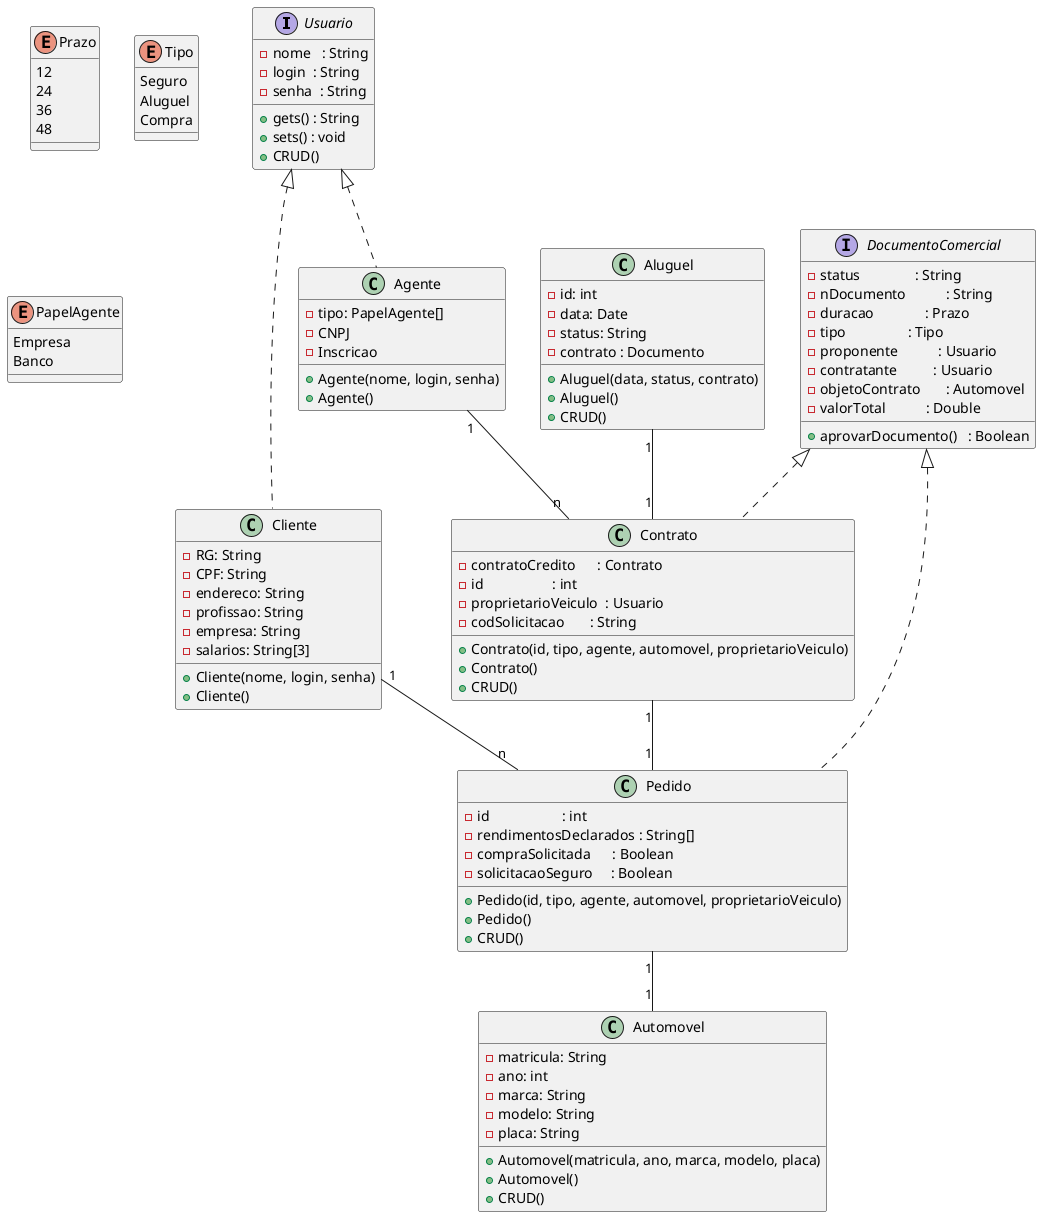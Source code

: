 @startuml Sistema de Aluguel de Carros

interface Usuario{
    -nome   : String
    -login  : String
    -senha  : String
    +gets() : String
    +sets() : void
    +CRUD()
}

class Cliente implements Usuario {
    +Cliente(nome, login, senha)
    +Cliente()
    -RG: String
    -CPF: String
    -endereco: String
    -profissao: String
    -empresa: String
    -salarios: String[3]
}


class Aluguel {
    +Aluguel(data, status, contrato)
    +Aluguel()
    -id: int
    -data: Date
    -status: String
    -contrato : Documento

    +CRUD()
}

enum Prazo {
    12
    24
    36
    48
}

enum Tipo {
    Seguro
    Aluguel
    Compra
}

enum PapelAgente {
    Empresa
    Banco
}

class Agente implements Usuario{
   -tipo: PapelAgente[]
   -CNPJ
   -Inscricao
   +Agente(nome, login, senha)
   +Agente()
}

class Automovel {
    +Automovel(matricula, ano, marca, modelo, placa)
    +Automovel()
    -matricula: String
    -ano: int
    -marca: String
    -modelo: String
    -placa: String
    +CRUD()
}

class Contrato implements DocumentoComercial{
    +Contrato(id, tipo, agente, automovel, proprietarioVeiculo)
    +Contrato()
    -contratoCredito      : Contrato
    -id                   : int
    -proprietarioVeiculo  : Usuario
    -codSolicitacao       : String
    +CRUD()
}

class Pedido implements DocumentoComercial{
    +Pedido(id, tipo, agente, automovel, proprietarioVeiculo)
    +Pedido()
    -id                    : int
    -rendimentosDeclarados : String[]
    -compraSolicitada      : Boolean
    -solicitacaoSeguro     : Boolean
    +CRUD()
}

interface DocumentoComercial {
    -status               : String
    -nDocumento           : String
    -duracao              : Prazo
    -tipo                 : Tipo
    -proponente           : Usuario
    -contratante          : Usuario
    -objetoContrato       : Automovel
    -valorTotal           : Double
    +aprovarDocumento()   : Boolean
}

Agente    "1" -- "n" Contrato
Cliente   "1" -- "n" Pedido
Contrato  "1" -- "1" Pedido
Pedido    "1" -- "1" Automovel
Aluguel   "1" -- "1" Contrato
 
@enduml